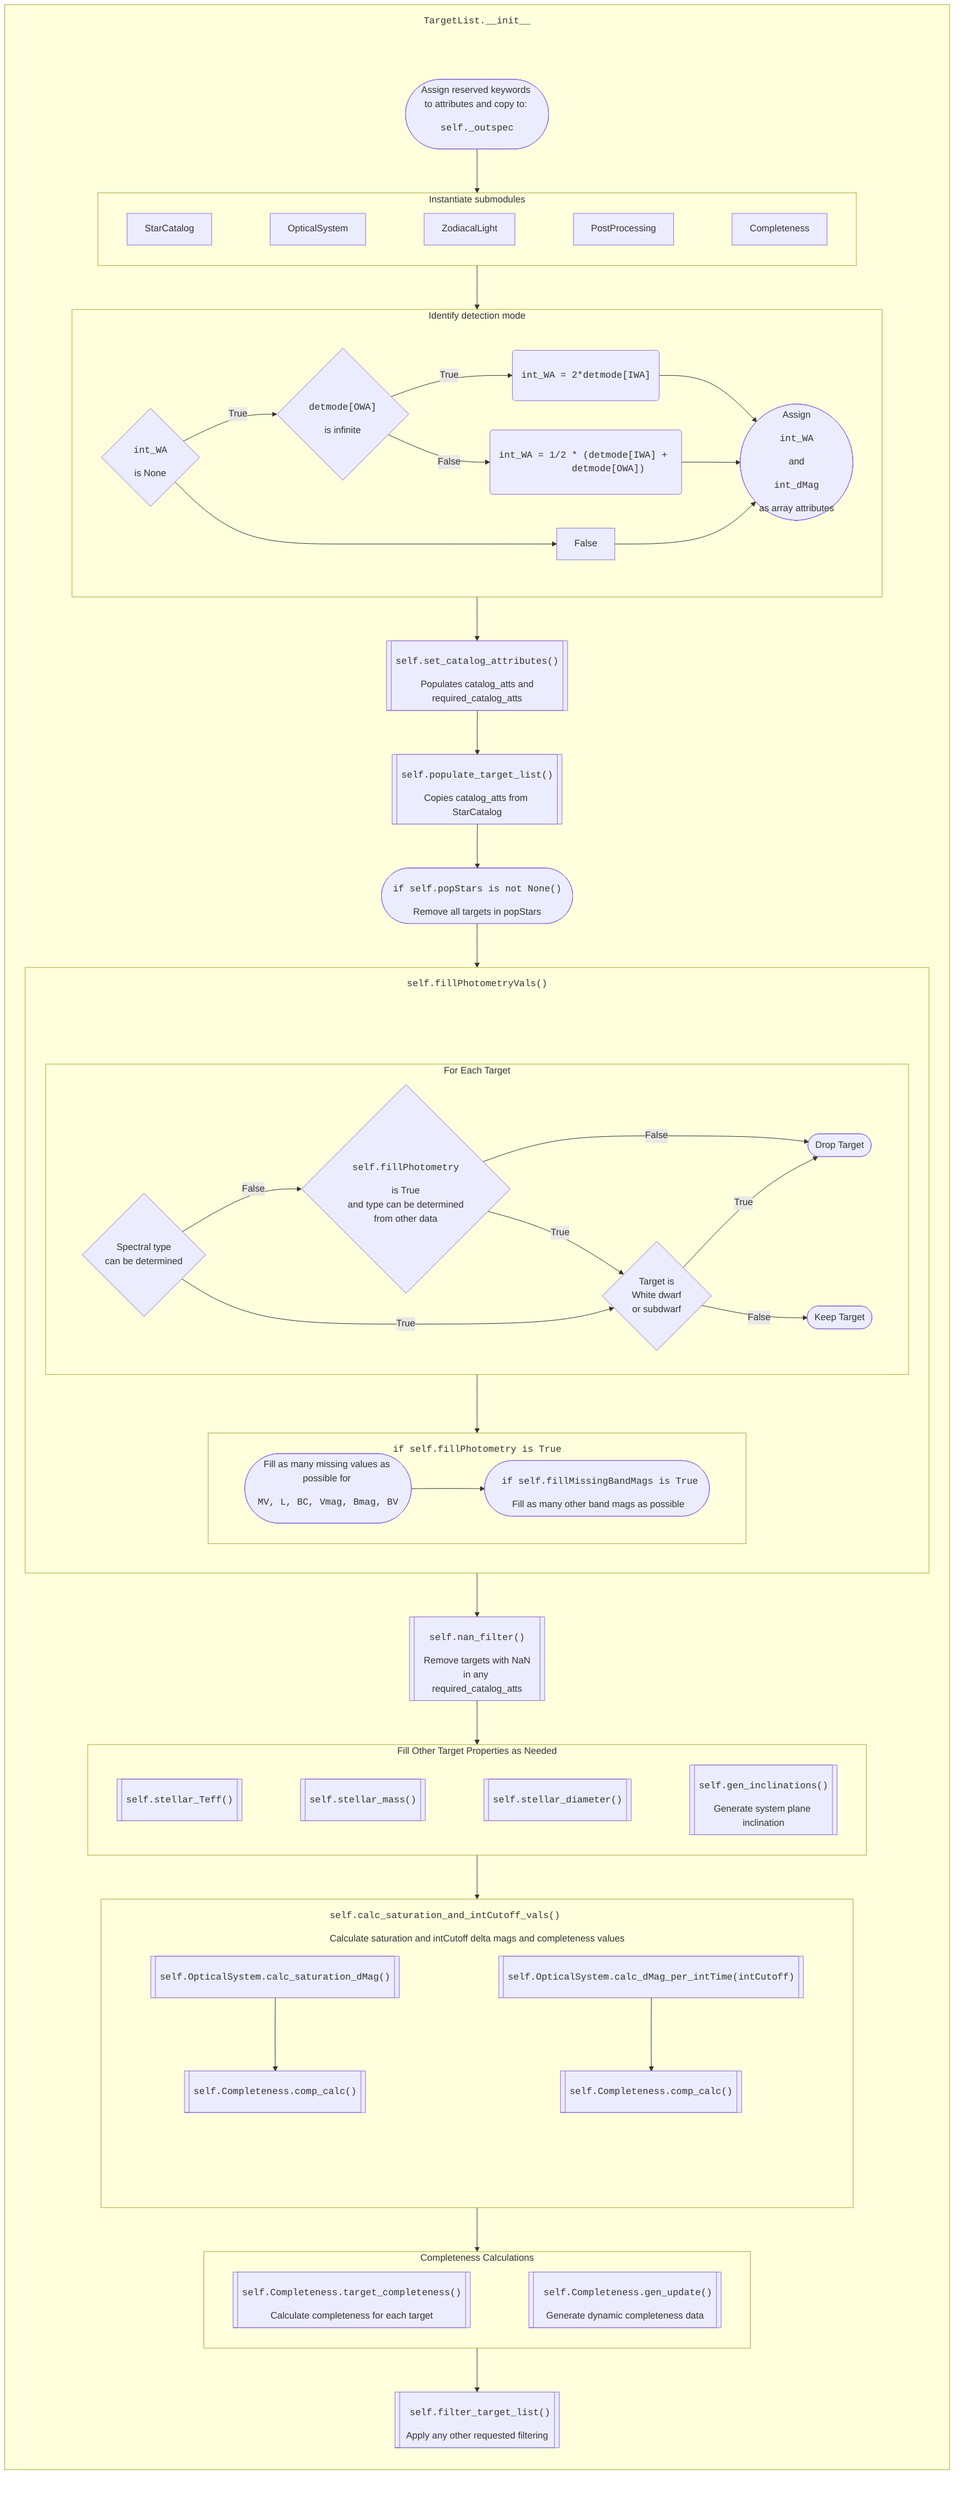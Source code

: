 flowchart TB
    subgraph TLinit["<pre>TargetList.__init__</pre>"]
    direction TB

    subgraph submods[Instantiate submodules]
        direction LR
        SM1[StarCatalog]---
        SM2[OpticalSystem]---
        SM3[ZodiacalLight]---
        SM4[PostProcessing]---
        SM5[Completeness]
        linkStyle 0 stroke-width:0px
        linkStyle 1 stroke-width:0px
        linkStyle 2 stroke-width:0px
        linkStyle 3 stroke-width:0px
    end  
    B0([" "])---B1([Assign reserved keywords to attributes and copy to: <pre>self._outspec</pre>])-->submods
    style B0 fill:none,stroke-width:0px
    linkStyle 4 stroke-width:0px

    subgraph detmode[Identify detection mode]
        B3{<pre>int_WA</pre> is None}
        B3 -- True --> B4{"<pre>detmode[OWA]</pre>is infinite"}
        B4 -- True --> B5("<pre>int_WA = 2*detmode[IWA]</pre>")
        B4 -- False --> B6("<pre>int_WA = 1/2 * (detmode[IWA] + 
        detmode[OWA])</pre>")
        B5 & B6-->B7([Assign <pre>int_WA</pre> and <pre>int_dMag</pre> as array attributes])
        B3 --> False -->B7
    end
    submods-->detmode
    detmode--> B8[["<pre>self.set_catalog_attributes()</pre> Populates catalog_atts and required_catalog_atts"]]
    B8-->B9[["<pre>self.populate_target_list()</pre>Copies catalog_atts from StarCatalog"]]
    B9-->B10(["<pre>if self.popStars is not None()</pre>Remove all targets in popStars"])
    
    subgraph fillphot["<pre>self.fillPhotometryVals()</pre>"]
        direction TB

        subgraph foreachtarg["For Each Target"]
            direction LR
            B12{"Spectral type 
            can be determined"}
            B12 -- False --> B13{"<pre>self.fillPhotometry</pre> is True 
            and type can be determined
            from other data"}
            B13 -- True --> B14{"Target is 
            White dwarf 
            or subdwarf"}
            B13 -- False --> B15([Drop Target])
            B12 -- True --> B14
            B14 -- True --> B15
            B14 -- False --> B16([Keep Target])
        end
        B11([" "])---foreachtarg
        style B11 fill:none,stroke-width:0px
        linkStyle 23 stroke-width:0px

        subgraph fillphot2["<pre>if self.fillPhotometry is True</pre>"]
            direction LR
            B17(["Fill as many missing values as possible for <pre>MV, L, BC, Vmag, Bmag, BV</pre>"])-->
            B18(["<pre> if self.fillMissingBandMags is True</pre> Fill as many other band mags as possible"])
        end
        foreachtarg-->fillphot2
    end
    B10 --> fillphot
    fillphot-->B19[["<pre>self.nan_filter()</pre> Remove targets with NaN in any required_catalog_atts"]]

    subgraph othercalcs["Fill Other Target Properties as Needed"]
        direction LR
        B20[["<pre>self.stellar_Teff()</pre>"]]---
        B21[["<pre>self.stellar_mass()</pre>"]]---
        B22[["<pre>self.stellar_diameter()</pre>"]]---
        B23[["<pre>self.gen_inclinations()</pre>Generate system plane inclination"]]
        linkStyle 28 stroke-width:0px
        linkStyle 29 stroke-width:0px
        linkStyle 30 stroke-width:0px
    end  
    B19-->othercalcs

    subgraph calcsatandcutoff["<pre>self.calc_saturation_and_intCutoff_vals()</pre>Calculate saturation and intCutoff delta mags and completeness values"]
        direction LR 
        B240([" "])
        style B240 fill:none,stroke-width:0px
        subgraph calcsatsub1[" "]
        direction TB
        B24a[["<pre>self.OpticalSystem.calc_saturation_dMag()</pre>"]]-->
        B24b[["<pre>self.Completeness.comp_calc()"]]
        end
        style calcsatsub1 fill:none,stroke-width:0px

        subgraph calcsatsub2[" "]
        direction TB
        B24c[["<pre>self.OpticalSystem.calc_dMag_per_intTime(intCutoff)</pre>"]]-->
        B24d[["<pre>self.Completeness.comp_calc()"]]
        end
        style calcsatsub2 fill:none,stroke-width:0px
        calcsatsub1  --- calcsatsub2
        
    end
    othercalcs-->calcsatandcutoff
    linkStyle 34 stroke-width:0px
    
    subgraph compcalcs["Completeness Calculations"]
        direction LR
        B25[["<pre>self.Completeness.target_completeness()</pre>Calculate completeness for each target"]]---
        B26[["<pre> self.Completeness.gen_update()</pre>Generate dynamic completeness data"]]
        linkStyle 36 stroke-width:0px
    end  
    calcsatandcutoff-->compcalcs
    compcalcs--> B27[["<pre> self.filter_target_list()</pre>Apply any other requested filtering"]]



    end